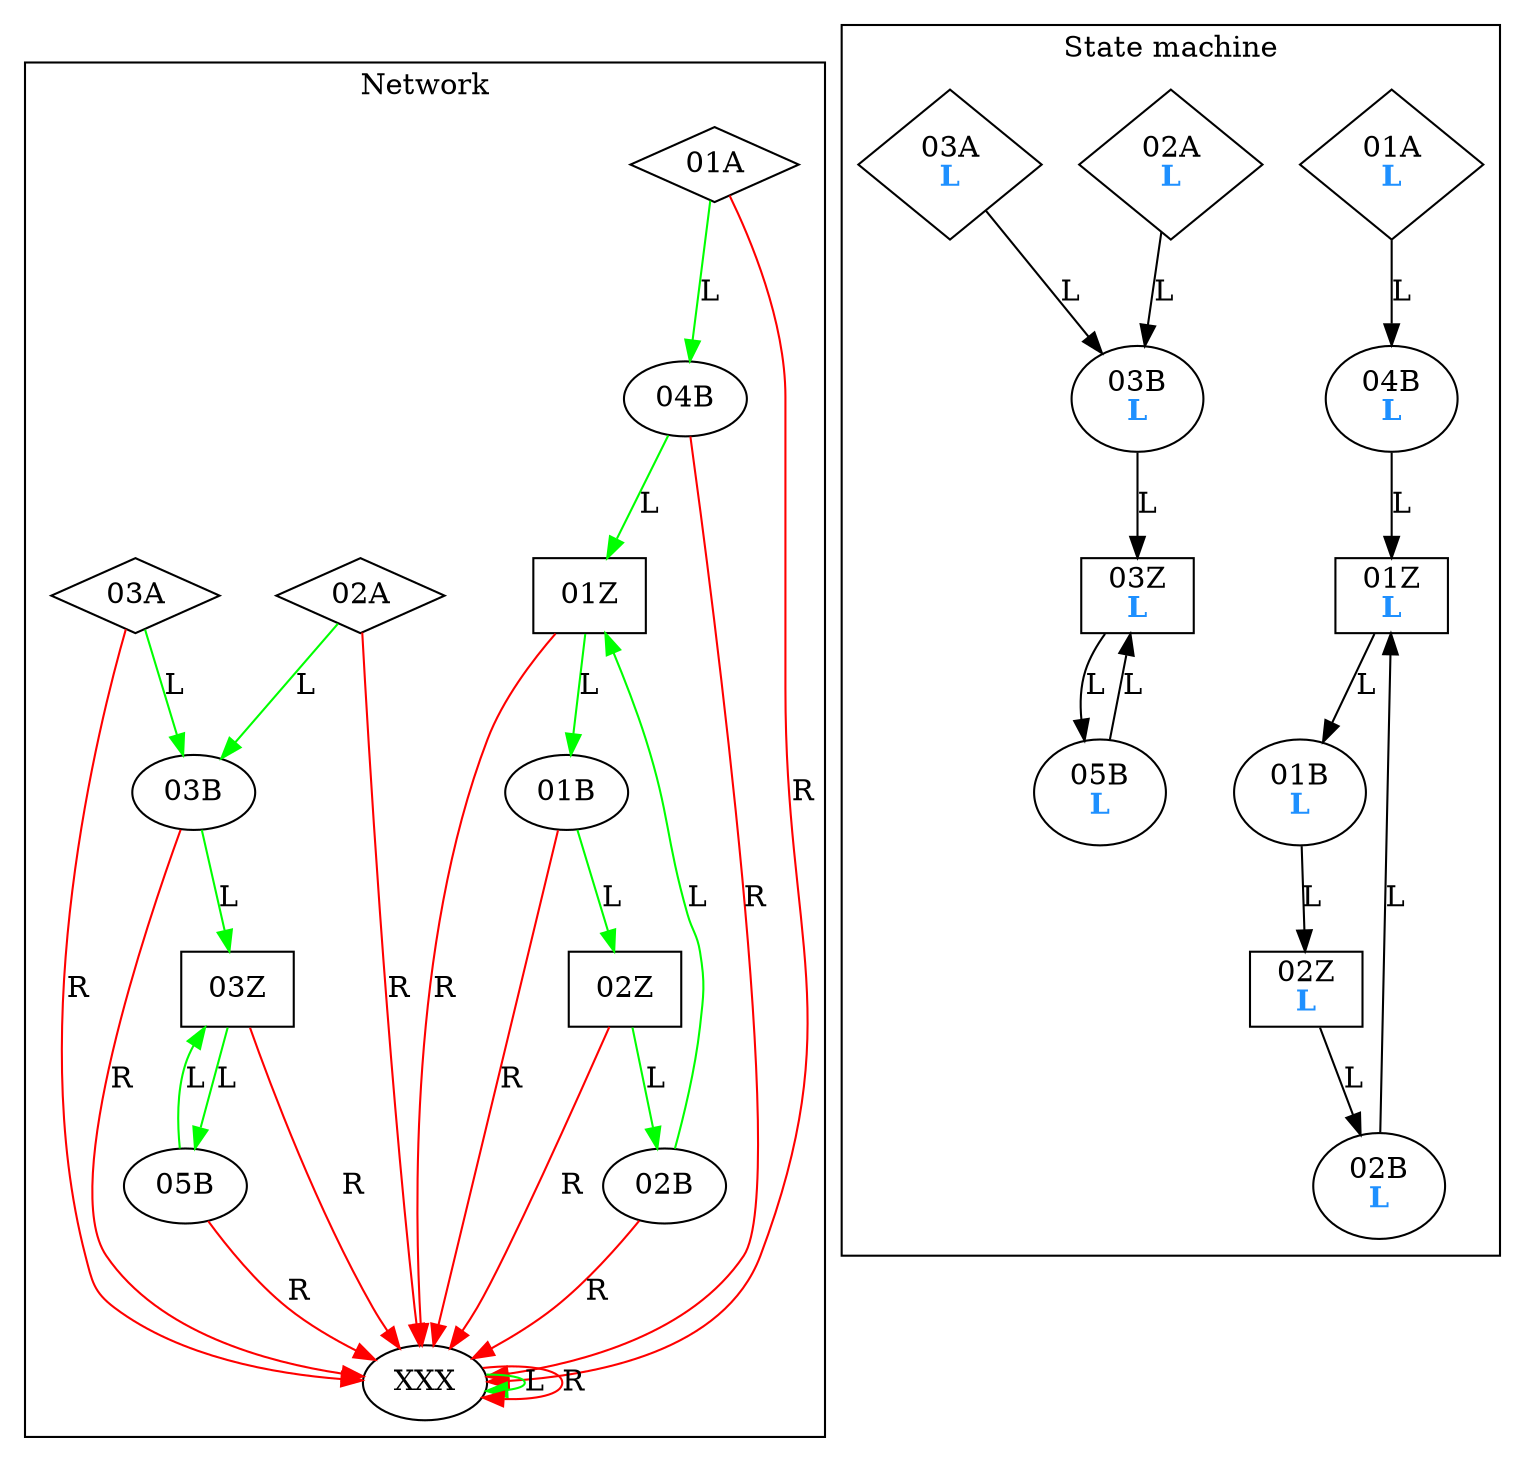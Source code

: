 digraph G {
	subgraph cluster {
	label = "Network"
	color=black
		_01A [label="01A",shape=diamond]
		_01A -> _04B [color=green,label=L]
		_01A -> _XXX [color=red,label=R]
		_02A [label="02A",shape=diamond]
		_02A -> _03B [color=green,label=L]
		_02A -> _XXX [color=red,label=R]
		_03A [label="03A",shape=diamond]
		_03A -> _03B [color=green,label=L]
		_03A -> _XXX [color=red,label=R]
		_01B [label="01B",shape=ellipse]
		_01B -> _02Z [color=green,label=L]
		_01B -> _XXX [color=red,label=R]
		_02B [label="02B",shape=ellipse]
		_02B -> _01Z [color=green,label=L]
		_02B -> _XXX [color=red,label=R]
		_03B [label="03B",shape=ellipse]
		_03B -> _03Z [color=green,label=L]
		_03B -> _XXX [color=red,label=R]
		_04B [label="04B",shape=ellipse]
		_04B -> _01Z [color=green,label=L]
		_04B -> _XXX [color=red,label=R]
		_05B [label="05B",shape=ellipse]
		_05B -> _03Z [color=green,label=L]
		_05B -> _XXX [color=red,label=R]
		_01Z [label="01Z",shape=rect]
		_01Z -> _01B [color=green,label=L]
		_01Z -> _XXX [color=red,label=R]
		_02Z [label="02Z",shape=rect]
		_02Z -> _02B [color=green,label=L]
		_02Z -> _XXX [color=red,label=R]
		_03Z [label="03Z",shape=rect]
		_03Z -> _05B [color=green,label=L]
		_03Z -> _XXX [color=red,label=R]
		_XXX [label="XXX",shape=ellipse]
		_XXX -> _XXX [color=green,label=L]
		_XXX -> _XXX [color=red,label=R]
	}

	subgraph cluster_states {
		label = "State machine"
		color = black
		_walk_01A_0 [shape=diamond,label=<01A<br/><font color="dodgerblue"><b>L</b></font>>]
		_walk_01A_0 -> _walk_04B_0 [label=L]
		_walk_04B_0 [shape=ellipse,label=<04B<br/><font color="dodgerblue"><b>L</b></font>>]
		_walk_04B_0 -> _walk_01Z_0 [label=L]
		_walk_01Z_0 [shape=rect,label=<01Z<br/><font color="dodgerblue"><b>L</b></font>>]
		_walk_01Z_0 -> _walk_01B_0 [label=L]
		_walk_01B_0 [shape=ellipse,label=<01B<br/><font color="dodgerblue"><b>L</b></font>>]
		_walk_01B_0 -> _walk_02Z_0 [label=L]
		_walk_02Z_0 [shape=rect,label=<02Z<br/><font color="dodgerblue"><b>L</b></font>>]
		_walk_02Z_0 -> _walk_02B_0 [label=L]
		_walk_02B_0 [shape=ellipse,label=<02B<br/><font color="dodgerblue"><b>L</b></font>>]
		_walk_02B_0 -> _walk_01Z_0 [label=L]
		_walk_02A_0 [shape=diamond,label=<02A<br/><font color="dodgerblue"><b>L</b></font>>]
		_walk_02A_0 -> _walk_03B_0 [label=L]
		_walk_03B_0 [shape=ellipse,label=<03B<br/><font color="dodgerblue"><b>L</b></font>>]
		_walk_03B_0 -> _walk_03Z_0 [label=L]
		_walk_03Z_0 [shape=rect,label=<03Z<br/><font color="dodgerblue"><b>L</b></font>>]
		_walk_03Z_0 -> _walk_05B_0 [label=L]
		_walk_05B_0 [shape=ellipse,label=<05B<br/><font color="dodgerblue"><b>L</b></font>>]
		_walk_05B_0 -> _walk_03Z_0 [label=L]
		_walk_03A_0 [shape=diamond,label=<03A<br/><font color="dodgerblue"><b>L</b></font>>]
		_walk_03A_0 -> _walk_03B_0 [label=L]
	}
}
